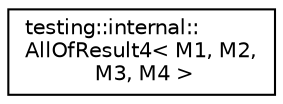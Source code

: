 digraph "Graphical Class Hierarchy"
{
  edge [fontname="Helvetica",fontsize="10",labelfontname="Helvetica",labelfontsize="10"];
  node [fontname="Helvetica",fontsize="10",shape=record];
  rankdir="LR";
  Node1 [label="testing::internal::\lAllOfResult4\< M1, M2,\l M3, M4 \>",height=0.2,width=0.4,color="black", fillcolor="white", style="filled",URL="$structtesting_1_1internal_1_1_all_of_result4.html"];
}
